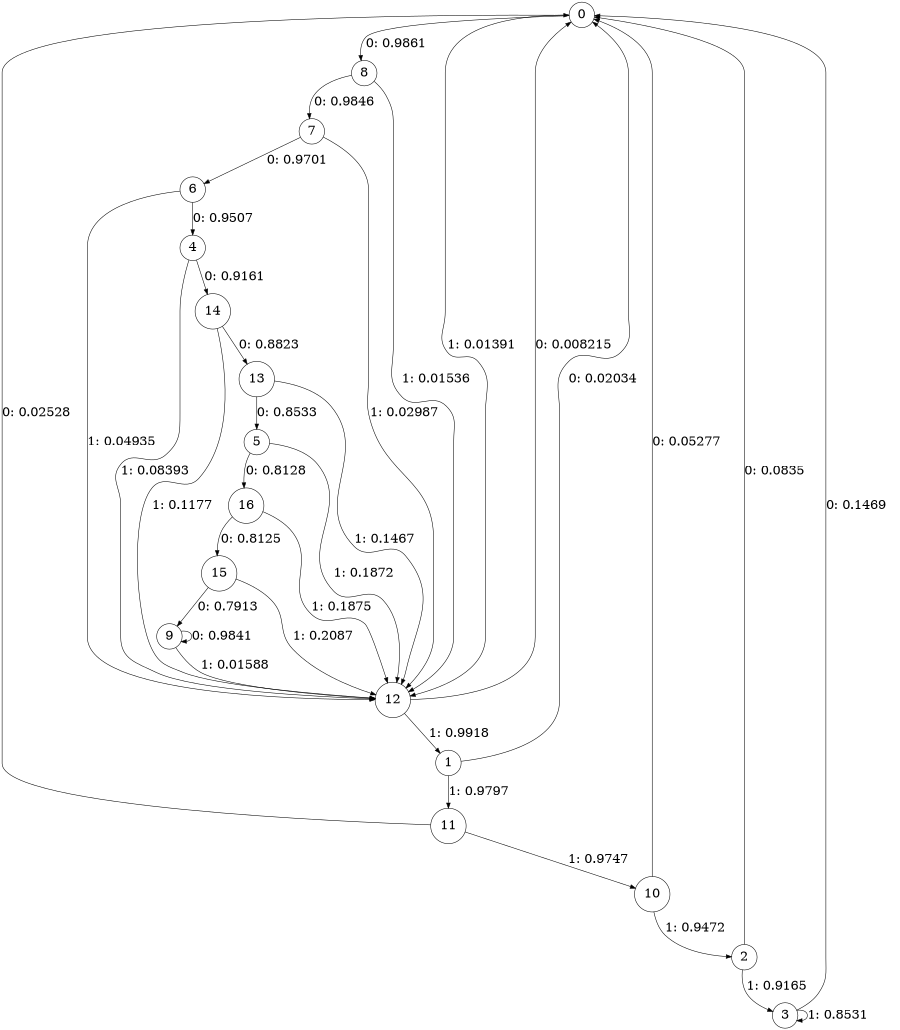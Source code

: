 digraph "ch4_both_grouped_df_L11" {
size = "6,8.5";
ratio = "fill";
node [shape = circle];
node [fontsize = 24];
edge [fontsize = 24];
0 -> 8 [label = "0: 0.9861   "];
0 -> 12 [label = "1: 0.01391  "];
1 -> 0 [label = "0: 0.02034  "];
1 -> 11 [label = "1: 0.9797   "];
2 -> 0 [label = "0: 0.0835   "];
2 -> 3 [label = "1: 0.9165   "];
3 -> 0 [label = "0: 0.1469   "];
3 -> 3 [label = "1: 0.8531   "];
4 -> 14 [label = "0: 0.9161   "];
4 -> 12 [label = "1: 0.08393  "];
5 -> 16 [label = "0: 0.8128   "];
5 -> 12 [label = "1: 0.1872   "];
6 -> 4 [label = "0: 0.9507   "];
6 -> 12 [label = "1: 0.04935  "];
7 -> 6 [label = "0: 0.9701   "];
7 -> 12 [label = "1: 0.02987  "];
8 -> 7 [label = "0: 0.9846   "];
8 -> 12 [label = "1: 0.01536  "];
9 -> 9 [label = "0: 0.9841   "];
9 -> 12 [label = "1: 0.01588  "];
10 -> 0 [label = "0: 0.05277  "];
10 -> 2 [label = "1: 0.9472   "];
11 -> 0 [label = "0: 0.02528  "];
11 -> 10 [label = "1: 0.9747   "];
12 -> 0 [label = "0: 0.008215  "];
12 -> 1 [label = "1: 0.9918   "];
13 -> 5 [label = "0: 0.8533   "];
13 -> 12 [label = "1: 0.1467   "];
14 -> 13 [label = "0: 0.8823   "];
14 -> 12 [label = "1: 0.1177   "];
15 -> 9 [label = "0: 0.7913   "];
15 -> 12 [label = "1: 0.2087   "];
16 -> 15 [label = "0: 0.8125   "];
16 -> 12 [label = "1: 0.1875   "];
}